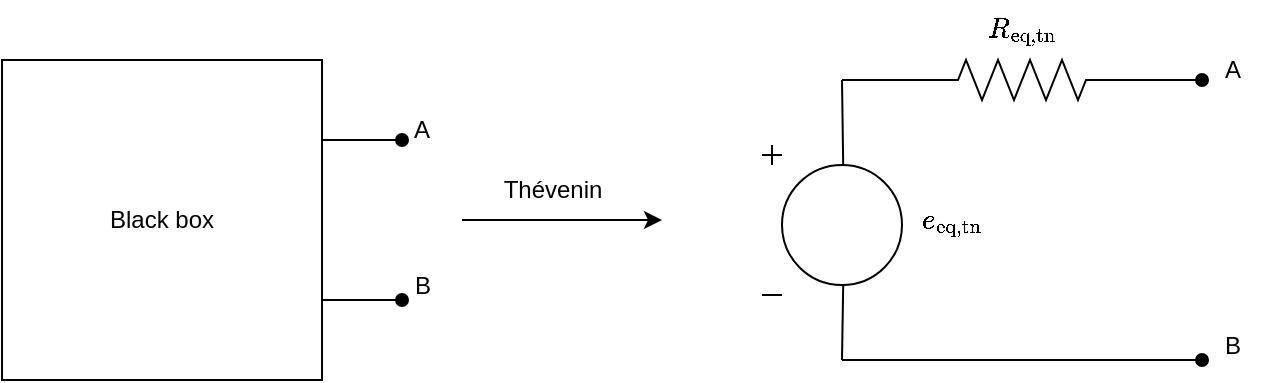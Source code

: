 <mxfile version="24.0.4" type="device">
  <diagram name="Page-1" id="GvT5pwCz_BAh6Gjmjlnk">
    <mxGraphModel dx="798" dy="478" grid="1" gridSize="10" guides="1" tooltips="1" connect="1" arrows="1" fold="1" page="1" pageScale="1" pageWidth="850" pageHeight="1100" math="1" shadow="0">
      <root>
        <mxCell id="0" />
        <mxCell id="1" parent="0" />
        <mxCell id="LmlsaspDdkFEltpHJDzV-1" value="Black box" style="whiteSpace=wrap;html=1;aspect=fixed;" vertex="1" parent="1">
          <mxGeometry x="120" y="280" width="160" height="160" as="geometry" />
        </mxCell>
        <mxCell id="LmlsaspDdkFEltpHJDzV-2" value="" style="endArrow=oval;html=1;rounded=0;exitX=1;exitY=0.25;exitDx=0;exitDy=0;endFill=1;" edge="1" parent="1" source="LmlsaspDdkFEltpHJDzV-1">
          <mxGeometry width="50" height="50" relative="1" as="geometry">
            <mxPoint x="320" y="440" as="sourcePoint" />
            <mxPoint x="320" y="320" as="targetPoint" />
          </mxGeometry>
        </mxCell>
        <mxCell id="LmlsaspDdkFEltpHJDzV-3" value="" style="endArrow=oval;html=1;rounded=0;exitX=1;exitY=0.75;exitDx=0;exitDy=0;endFill=1;" edge="1" parent="1" source="LmlsaspDdkFEltpHJDzV-1">
          <mxGeometry width="50" height="50" relative="1" as="geometry">
            <mxPoint x="320" y="440" as="sourcePoint" />
            <mxPoint x="320" y="400" as="targetPoint" />
          </mxGeometry>
        </mxCell>
        <mxCell id="LmlsaspDdkFEltpHJDzV-4" value="A" style="text;html=1;align=center;verticalAlign=middle;whiteSpace=wrap;rounded=0;" vertex="1" parent="1">
          <mxGeometry x="300" y="300" width="60" height="30" as="geometry" />
        </mxCell>
        <mxCell id="LmlsaspDdkFEltpHJDzV-5" value="B" style="text;html=1;align=center;verticalAlign=middle;resizable=0;points=[];autosize=1;strokeColor=none;fillColor=none;" vertex="1" parent="1">
          <mxGeometry x="315" y="378" width="30" height="30" as="geometry" />
        </mxCell>
        <mxCell id="LmlsaspDdkFEltpHJDzV-6" value="" style="endArrow=classic;html=1;rounded=0;" edge="1" parent="1">
          <mxGeometry width="50" height="50" relative="1" as="geometry">
            <mxPoint x="350" y="360" as="sourcePoint" />
            <mxPoint x="450" y="360" as="targetPoint" />
          </mxGeometry>
        </mxCell>
        <mxCell id="LmlsaspDdkFEltpHJDzV-7" value="Thévenin" style="text;html=1;align=center;verticalAlign=middle;resizable=0;points=[];autosize=1;strokeColor=none;fillColor=none;" vertex="1" parent="1">
          <mxGeometry x="360" y="330" width="70" height="30" as="geometry" />
        </mxCell>
        <mxCell id="LmlsaspDdkFEltpHJDzV-8" value="" style="pointerEvents=1;verticalLabelPosition=bottom;shadow=0;dashed=0;align=center;html=1;verticalAlign=top;shape=mxgraph.electrical.signal_sources.dc_source_1;" vertex="1" parent="1">
          <mxGeometry x="500" y="322.5" width="70" height="75" as="geometry" />
        </mxCell>
        <mxCell id="LmlsaspDdkFEltpHJDzV-9" value="" style="pointerEvents=1;verticalLabelPosition=bottom;shadow=0;dashed=0;align=center;html=1;verticalAlign=top;shape=mxgraph.electrical.resistors.resistor_2;" vertex="1" parent="1">
          <mxGeometry x="580" y="280" width="100" height="20" as="geometry" />
        </mxCell>
        <mxCell id="LmlsaspDdkFEltpHJDzV-10" value="" style="endArrow=none;html=1;rounded=0;exitX=0.58;exitY=0.135;exitDx=0;exitDy=0;exitPerimeter=0;" edge="1" parent="1" source="LmlsaspDdkFEltpHJDzV-8">
          <mxGeometry width="50" height="50" relative="1" as="geometry">
            <mxPoint x="400" y="450" as="sourcePoint" />
            <mxPoint x="540" y="290" as="targetPoint" />
          </mxGeometry>
        </mxCell>
        <mxCell id="LmlsaspDdkFEltpHJDzV-11" value="" style="endArrow=none;html=1;rounded=0;entryX=0;entryY=0.5;entryDx=0;entryDy=0;entryPerimeter=0;" edge="1" parent="1" target="LmlsaspDdkFEltpHJDzV-9">
          <mxGeometry width="50" height="50" relative="1" as="geometry">
            <mxPoint x="540" y="290" as="sourcePoint" />
            <mxPoint x="450" y="400" as="targetPoint" />
          </mxGeometry>
        </mxCell>
        <mxCell id="LmlsaspDdkFEltpHJDzV-12" value="" style="endArrow=none;html=1;rounded=0;entryX=0.58;entryY=0.935;entryDx=0;entryDy=0;entryPerimeter=0;" edge="1" parent="1" target="LmlsaspDdkFEltpHJDzV-8">
          <mxGeometry width="50" height="50" relative="1" as="geometry">
            <mxPoint x="540" y="430" as="sourcePoint" />
            <mxPoint x="540" y="370" as="targetPoint" />
          </mxGeometry>
        </mxCell>
        <mxCell id="LmlsaspDdkFEltpHJDzV-15" value="" style="endArrow=none;html=1;rounded=0;startArrow=oval;startFill=1;" edge="1" parent="1">
          <mxGeometry width="50" height="50" relative="1" as="geometry">
            <mxPoint x="720" y="430" as="sourcePoint" />
            <mxPoint x="540" y="430" as="targetPoint" />
          </mxGeometry>
        </mxCell>
        <mxCell id="LmlsaspDdkFEltpHJDzV-16" value="" style="endArrow=none;html=1;rounded=0;entryX=1;entryY=0.5;entryDx=0;entryDy=0;entryPerimeter=0;startArrow=oval;startFill=1;" edge="1" parent="1" target="LmlsaspDdkFEltpHJDzV-9">
          <mxGeometry width="50" height="50" relative="1" as="geometry">
            <mxPoint x="720" y="290" as="sourcePoint" />
            <mxPoint x="500" y="360" as="targetPoint" />
          </mxGeometry>
        </mxCell>
        <mxCell id="LmlsaspDdkFEltpHJDzV-17" value="A" style="text;html=1;align=center;verticalAlign=middle;resizable=0;points=[];autosize=1;strokeColor=none;fillColor=none;" vertex="1" parent="1">
          <mxGeometry x="720" y="270" width="30" height="30" as="geometry" />
        </mxCell>
        <mxCell id="LmlsaspDdkFEltpHJDzV-18" value="B" style="text;html=1;align=center;verticalAlign=middle;resizable=0;points=[];autosize=1;strokeColor=none;fillColor=none;" vertex="1" parent="1">
          <mxGeometry x="720" y="408" width="30" height="30" as="geometry" />
        </mxCell>
        <mxCell id="LmlsaspDdkFEltpHJDzV-19" value="$$R_{\text{eq,tn}}$$" style="text;html=1;align=center;verticalAlign=middle;resizable=0;points=[];autosize=1;strokeColor=none;fillColor=none;" vertex="1" parent="1">
          <mxGeometry x="565" y="250" width="130" height="30" as="geometry" />
        </mxCell>
        <mxCell id="LmlsaspDdkFEltpHJDzV-20" value="$$e_{\text{eq,tn}}$$" style="text;html=1;align=center;verticalAlign=middle;resizable=0;points=[];autosize=1;strokeColor=none;fillColor=none;" vertex="1" parent="1">
          <mxGeometry x="530" y="345" width="130" height="30" as="geometry" />
        </mxCell>
      </root>
    </mxGraphModel>
  </diagram>
</mxfile>
